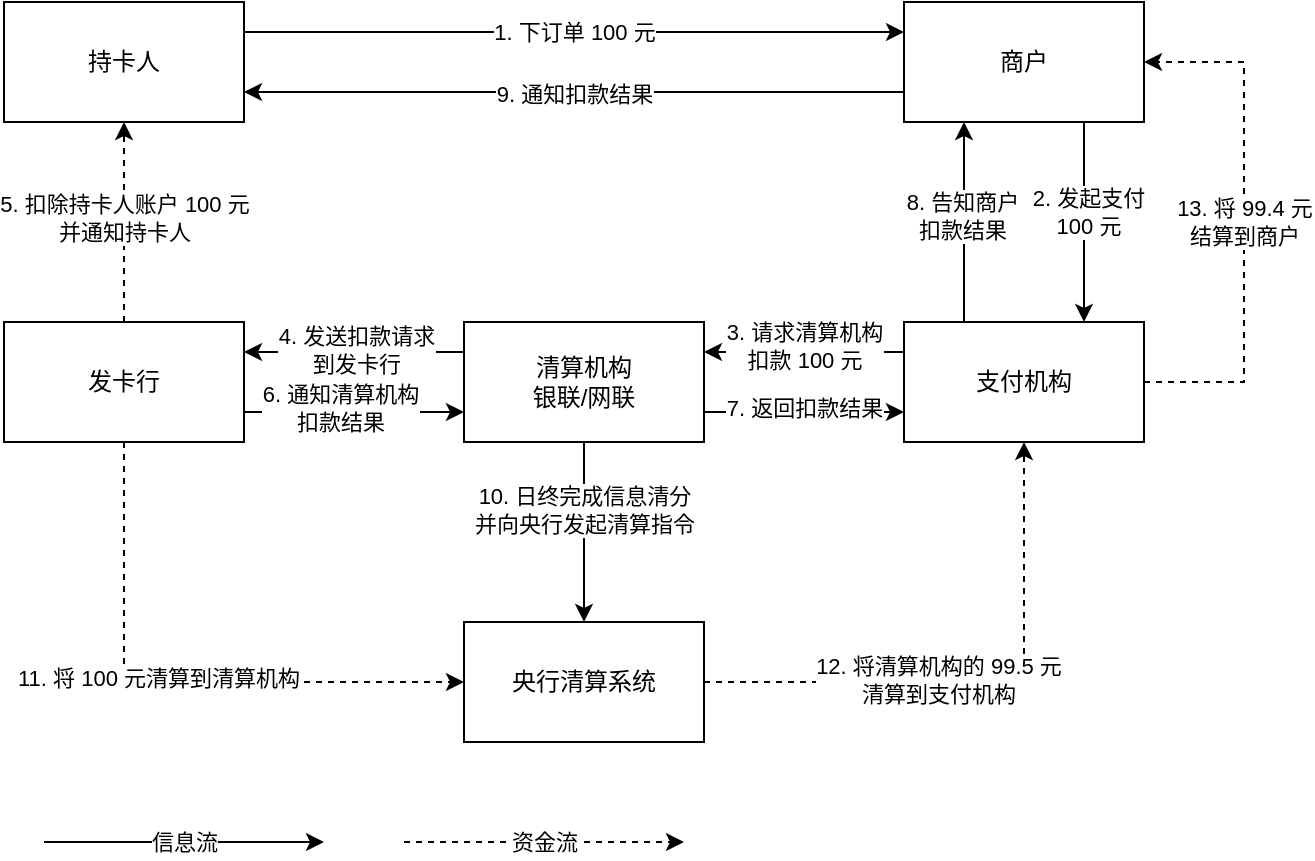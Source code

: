 <mxfile version="20.2.1" type="embed"><diagram id="f9CqMcU60RsfPdYa3-sx" name="Page-1"><mxGraphModel dx="1746" dy="1119" grid="1" gridSize="10" guides="1" tooltips="1" connect="1" arrows="1" fold="1" page="1" pageScale="1" pageWidth="850" pageHeight="1100" math="0" shadow="0"><root><mxCell id="0"/><mxCell id="1" parent="0"/><mxCell id="4" value="1. 下订单 100 元" style="edgeStyle=orthogonalEdgeStyle;rounded=0;orthogonalLoop=1;jettySize=auto;html=1;exitX=1;exitY=0.25;exitDx=0;exitDy=0;entryX=0;entryY=0.25;entryDx=0;entryDy=0;" edge="1" parent="1" source="2" target="3"><mxGeometry relative="1" as="geometry"/></mxCell><mxCell id="2" value="持卡人" style="rounded=0;whiteSpace=wrap;html=1;" vertex="1" parent="1"><mxGeometry x="70" y="210" width="120" height="60" as="geometry"/></mxCell><mxCell id="5" style="edgeStyle=orthogonalEdgeStyle;rounded=0;orthogonalLoop=1;jettySize=auto;html=1;exitX=0;exitY=0.75;exitDx=0;exitDy=0;entryX=1;entryY=0.75;entryDx=0;entryDy=0;" edge="1" parent="1" source="3" target="2"><mxGeometry relative="1" as="geometry"/></mxCell><mxCell id="6" value="9. 通知扣款结果" style="edgeLabel;html=1;align=center;verticalAlign=middle;resizable=0;points=[];" vertex="1" connectable="0" parent="5"><mxGeometry y="1" relative="1" as="geometry"><mxPoint as="offset"/></mxGeometry></mxCell><mxCell id="8" style="edgeStyle=orthogonalEdgeStyle;rounded=0;orthogonalLoop=1;jettySize=auto;html=1;exitX=0.75;exitY=1;exitDx=0;exitDy=0;entryX=0.75;entryY=0;entryDx=0;entryDy=0;" edge="1" parent="1" source="3" target="7"><mxGeometry relative="1" as="geometry"/></mxCell><mxCell id="9" value="2. 发起支付&lt;br&gt;100 元" style="edgeLabel;html=1;align=center;verticalAlign=middle;resizable=0;points=[];" vertex="1" connectable="0" parent="8"><mxGeometry x="-0.1" y="2" relative="1" as="geometry"><mxPoint as="offset"/></mxGeometry></mxCell><mxCell id="3" value="商户" style="rounded=0;whiteSpace=wrap;html=1;" vertex="1" parent="1"><mxGeometry x="520" y="210" width="120" height="60" as="geometry"/></mxCell><mxCell id="11" style="edgeStyle=orthogonalEdgeStyle;rounded=0;orthogonalLoop=1;jettySize=auto;html=1;exitX=0;exitY=0.25;exitDx=0;exitDy=0;entryX=1;entryY=0.25;entryDx=0;entryDy=0;" edge="1" parent="1" source="7" target="10"><mxGeometry relative="1" as="geometry"/></mxCell><mxCell id="12" value="3. 请求清算机构&lt;br&gt;扣款 100 元" style="edgeLabel;html=1;align=center;verticalAlign=middle;resizable=0;points=[];" vertex="1" connectable="0" parent="11"><mxGeometry x="0.16" y="-3" relative="1" as="geometry"><mxPoint x="8" as="offset"/></mxGeometry></mxCell><mxCell id="22" style="edgeStyle=orthogonalEdgeStyle;rounded=0;orthogonalLoop=1;jettySize=auto;html=1;exitX=0.25;exitY=0;exitDx=0;exitDy=0;entryX=0.25;entryY=1;entryDx=0;entryDy=0;" edge="1" parent="1" source="7" target="3"><mxGeometry relative="1" as="geometry"/></mxCell><mxCell id="23" value="8. 告知商户&lt;br&gt;扣款结果" style="edgeLabel;html=1;align=center;verticalAlign=middle;resizable=0;points=[];" vertex="1" connectable="0" parent="22"><mxGeometry x="0.06" y="1" relative="1" as="geometry"><mxPoint as="offset"/></mxGeometry></mxCell><mxCell id="31" value="13. 将 99.4 元&lt;br&gt;结算到商户" style="edgeStyle=orthogonalEdgeStyle;rounded=0;orthogonalLoop=1;jettySize=auto;html=1;exitX=1;exitY=0.5;exitDx=0;exitDy=0;entryX=1;entryY=0.5;entryDx=0;entryDy=0;dashed=1;" edge="1" parent="1" source="7" target="3"><mxGeometry relative="1" as="geometry"><Array as="points"><mxPoint x="690" y="400"/><mxPoint x="690" y="240"/></Array></mxGeometry></mxCell><mxCell id="7" value="支付机构" style="rounded=0;whiteSpace=wrap;html=1;" vertex="1" parent="1"><mxGeometry x="520" y="370" width="120" height="60" as="geometry"/></mxCell><mxCell id="14" style="edgeStyle=orthogonalEdgeStyle;rounded=0;orthogonalLoop=1;jettySize=auto;html=1;exitX=0;exitY=0.25;exitDx=0;exitDy=0;entryX=1;entryY=0.25;entryDx=0;entryDy=0;" edge="1" parent="1" source="10" target="13"><mxGeometry relative="1" as="geometry"/></mxCell><mxCell id="15" value="4. 发送扣款请求&lt;br&gt;到发卡行" style="edgeLabel;html=1;align=center;verticalAlign=middle;resizable=0;points=[];" vertex="1" connectable="0" parent="14"><mxGeometry x="-0.022" y="-1" relative="1" as="geometry"><mxPoint as="offset"/></mxGeometry></mxCell><mxCell id="20" style="edgeStyle=orthogonalEdgeStyle;rounded=0;orthogonalLoop=1;jettySize=auto;html=1;exitX=1;exitY=0.75;exitDx=0;exitDy=0;entryX=0;entryY=0.75;entryDx=0;entryDy=0;" edge="1" parent="1" source="10" target="7"><mxGeometry relative="1" as="geometry"/></mxCell><mxCell id="21" value="7. 返回扣款结果" style="edgeLabel;html=1;align=center;verticalAlign=middle;resizable=0;points=[];" vertex="1" connectable="0" parent="20"><mxGeometry x="-0.22" y="2" relative="1" as="geometry"><mxPoint x="11" as="offset"/></mxGeometry></mxCell><mxCell id="25" style="edgeStyle=orthogonalEdgeStyle;rounded=0;orthogonalLoop=1;jettySize=auto;html=1;exitX=0.5;exitY=1;exitDx=0;exitDy=0;entryX=0.5;entryY=0;entryDx=0;entryDy=0;" edge="1" parent="1" source="10" target="24"><mxGeometry relative="1" as="geometry"/></mxCell><mxCell id="26" value="10. 日终完成信息清分&lt;br&gt;并向央行发起清算指令" style="edgeLabel;html=1;align=center;verticalAlign=middle;resizable=0;points=[];" vertex="1" connectable="0" parent="25"><mxGeometry x="-0.244" relative="1" as="geometry"><mxPoint as="offset"/></mxGeometry></mxCell><mxCell id="10" value="清算机构&lt;br&gt;银联/网联" style="rounded=0;whiteSpace=wrap;html=1;" vertex="1" parent="1"><mxGeometry x="300" y="370" width="120" height="60" as="geometry"/></mxCell><mxCell id="16" style="edgeStyle=orthogonalEdgeStyle;rounded=0;orthogonalLoop=1;jettySize=auto;html=1;exitX=0.5;exitY=0;exitDx=0;exitDy=0;dashed=1;" edge="1" parent="1" source="13" target="2"><mxGeometry relative="1" as="geometry"/></mxCell><mxCell id="17" value="5. 扣除持卡人账户 100 元&lt;br&gt;并通知持卡人" style="edgeLabel;html=1;align=center;verticalAlign=middle;resizable=0;points=[];" vertex="1" connectable="0" parent="16"><mxGeometry x="0.04" relative="1" as="geometry"><mxPoint as="offset"/></mxGeometry></mxCell><mxCell id="18" style="edgeStyle=orthogonalEdgeStyle;rounded=0;orthogonalLoop=1;jettySize=auto;html=1;exitX=1;exitY=0.75;exitDx=0;exitDy=0;entryX=0;entryY=0.75;entryDx=0;entryDy=0;" edge="1" parent="1" source="13" target="10"><mxGeometry relative="1" as="geometry"/></mxCell><mxCell id="19" value="6. 通知清算机构&lt;br&gt;扣款结果" style="edgeLabel;html=1;align=center;verticalAlign=middle;resizable=0;points=[];" vertex="1" connectable="0" parent="18"><mxGeometry x="-0.267" y="2" relative="1" as="geometry"><mxPoint x="7" as="offset"/></mxGeometry></mxCell><mxCell id="27" style="edgeStyle=orthogonalEdgeStyle;rounded=0;orthogonalLoop=1;jettySize=auto;html=1;exitX=0.5;exitY=1;exitDx=0;exitDy=0;entryX=0;entryY=0.5;entryDx=0;entryDy=0;dashed=1;" edge="1" parent="1" source="13" target="24"><mxGeometry relative="1" as="geometry"/></mxCell><mxCell id="28" value="11. 将 100 元清算到清算机构" style="edgeLabel;html=1;align=center;verticalAlign=middle;resizable=0;points=[];" vertex="1" connectable="0" parent="27"><mxGeometry x="-0.055" y="2" relative="1" as="geometry"><mxPoint as="offset"/></mxGeometry></mxCell><mxCell id="13" value="发卡行" style="rounded=0;whiteSpace=wrap;html=1;" vertex="1" parent="1"><mxGeometry x="70" y="370" width="120" height="60" as="geometry"/></mxCell><mxCell id="29" style="edgeStyle=orthogonalEdgeStyle;rounded=0;orthogonalLoop=1;jettySize=auto;html=1;exitX=1;exitY=0.5;exitDx=0;exitDy=0;dashed=1;" edge="1" parent="1" source="24" target="7"><mxGeometry relative="1" as="geometry"/></mxCell><mxCell id="30" value="12. 将清算机构的 99.5 元&lt;br&gt;清算到支付机构" style="edgeLabel;html=1;align=center;verticalAlign=middle;resizable=0;points=[];" vertex="1" connectable="0" parent="29"><mxGeometry x="-0.164" y="1" relative="1" as="geometry"><mxPoint as="offset"/></mxGeometry></mxCell><mxCell id="24" value="央行清算系统" style="rounded=0;whiteSpace=wrap;html=1;" vertex="1" parent="1"><mxGeometry x="300" y="520" width="120" height="60" as="geometry"/></mxCell><mxCell id="33" value="信息流" style="edgeStyle=orthogonalEdgeStyle;rounded=0;orthogonalLoop=1;jettySize=auto;html=1;exitX=1;exitY=0.25;exitDx=0;exitDy=0;" edge="1" parent="1"><mxGeometry relative="1" as="geometry"><mxPoint x="90" y="630" as="sourcePoint"/><mxPoint x="230" y="630" as="targetPoint"/></mxGeometry></mxCell><mxCell id="34" value="资金流" style="edgeStyle=orthogonalEdgeStyle;rounded=0;orthogonalLoop=1;jettySize=auto;html=1;exitX=1;exitY=0.25;exitDx=0;exitDy=0;dashed=1;" edge="1" parent="1"><mxGeometry relative="1" as="geometry"><mxPoint x="270" y="630" as="sourcePoint"/><mxPoint x="410" y="630" as="targetPoint"/></mxGeometry></mxCell></root></mxGraphModel></diagram></mxfile>